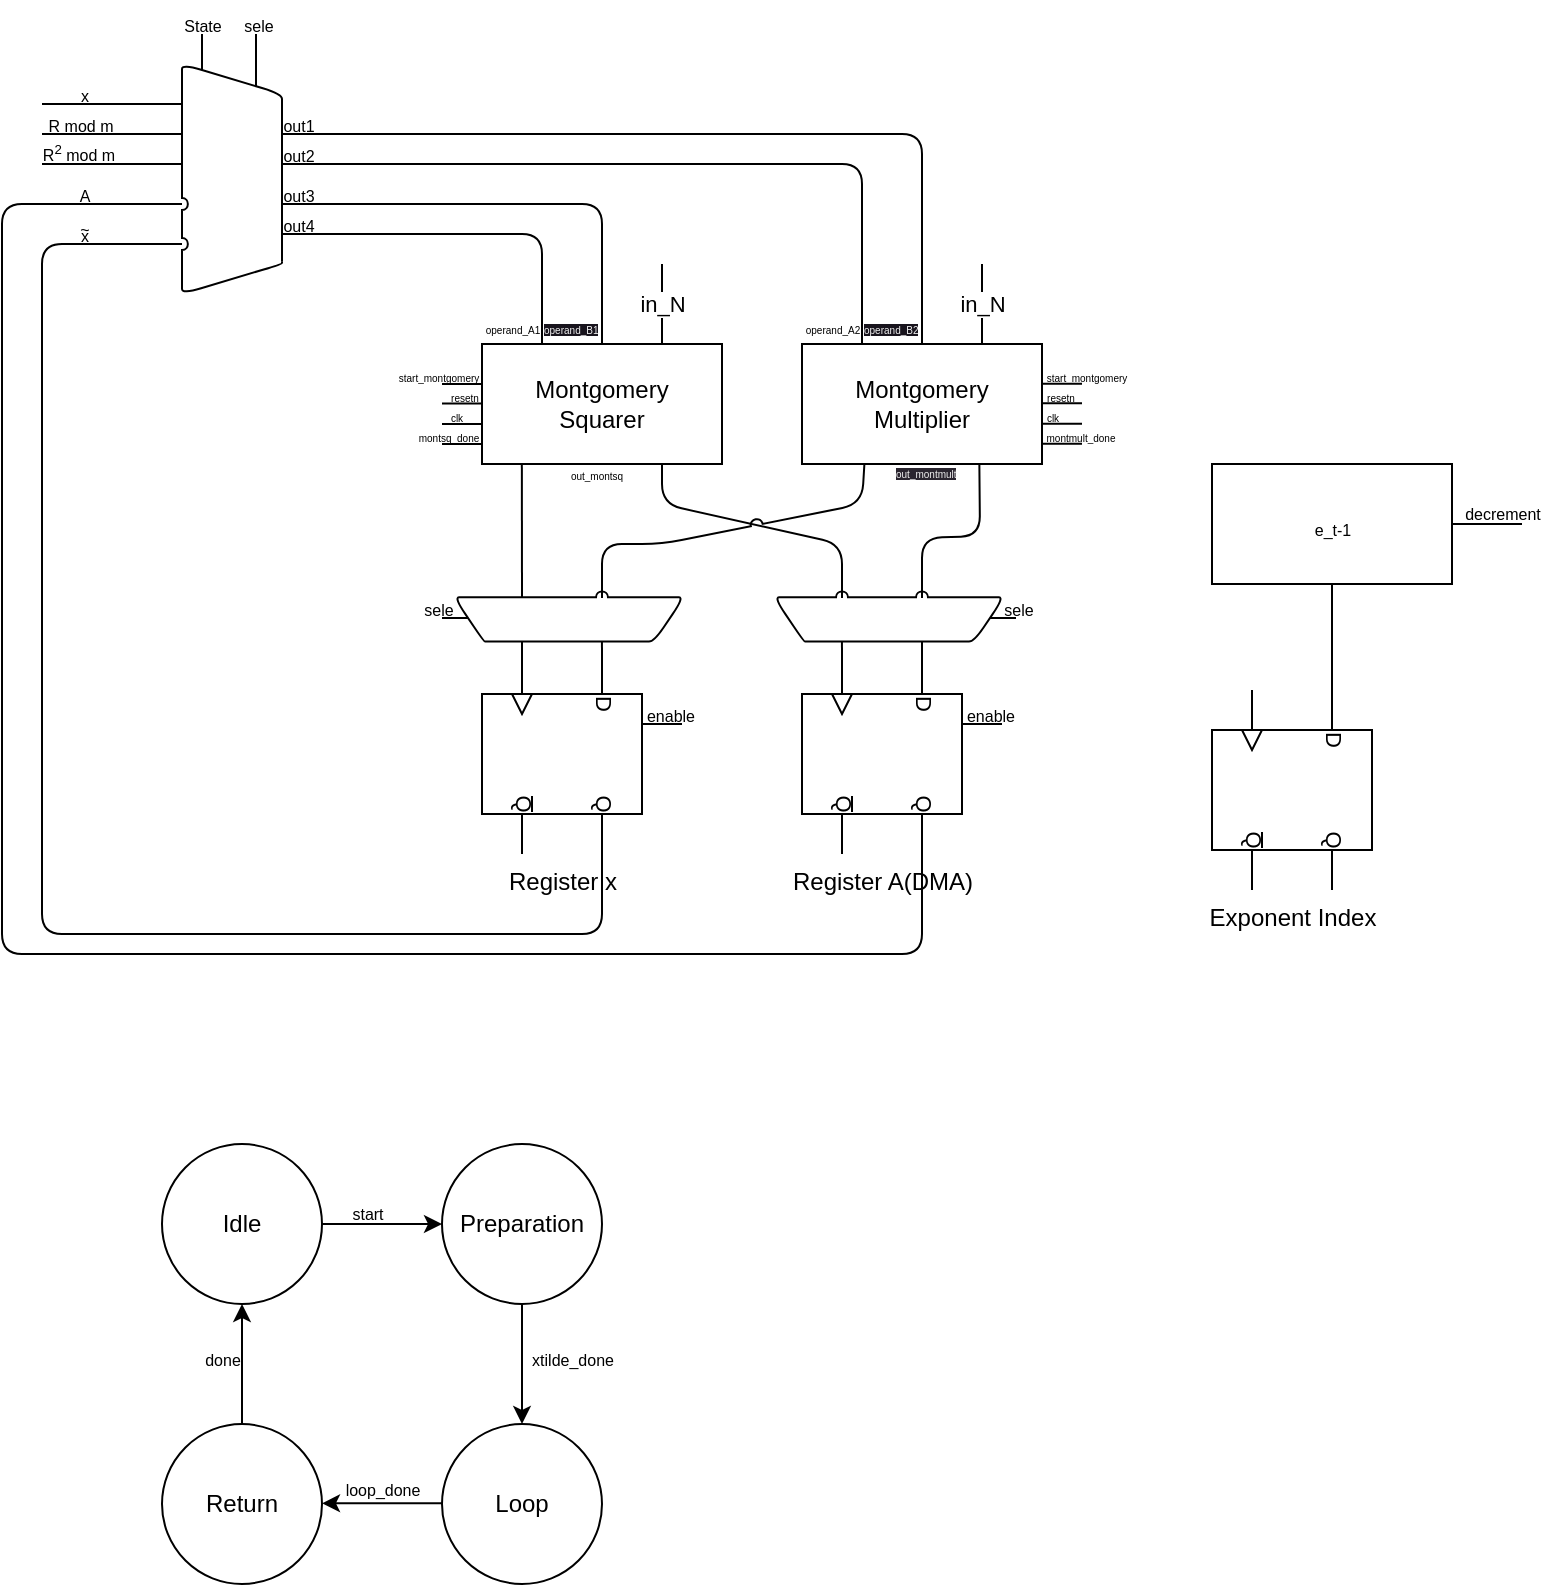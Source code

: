 <mxfile>
    <diagram id="UfIuGkAlby8bBscYtXFV" name="Page-1">
        <mxGraphModel dx="115" dy="79" grid="1" gridSize="5" guides="1" tooltips="1" connect="1" arrows="1" fold="1" page="1" pageScale="1" pageWidth="850" pageHeight="1100" math="0" shadow="0">
            <root>
                <mxCell id="0"/>
                <mxCell id="1" parent="0"/>
                <mxCell id="8" value="Montgomery&lt;br&gt;Squarer" style="rounded=0;whiteSpace=wrap;html=1;points=[[0,0,0,0,0],[0,0.25,0,0,0],[0,0.5,0,0,0],[0,0.75,0,0,0],[0,1,0,0,0],[0.25,0,0,0,0],[0.26,1,0,0,0],[0.5,0,0,0,0],[0.5,1,0,0,0],[0.75,0,0,0,0],[0.75,1,0,0,0],[1,0,0,0,0],[1,0.25,0,0,0],[1,0.5,0,0,0],[1,0.75,0,0,0],[1,1,0,0,0]];" parent="1" vertex="1">
                    <mxGeometry x="280" y="200" width="120" height="60" as="geometry"/>
                </mxCell>
                <mxCell id="10" value="Montgomery&lt;br&gt;Multiplier" style="rounded=0;whiteSpace=wrap;html=1;points=[[0,0,0,0,0],[0,0.25,0,0,0],[0,0.5,0,0,0],[0,0.75,0,0,0],[0,1,0,0,0],[0.25,0,0,0,0],[0.26,1,0,0,0],[0.5,0,0,0,0],[0.5,1,0,0,0],[0.71,1,0,0,0],[0.75,0,0,0,0],[1,0,0,0,0],[1,0.25,0,0,0],[1,0.5,0,0,0],[1,0.75,0,0,0],[1,1,0,0,0]];" parent="1" vertex="1">
                    <mxGeometry x="440" y="200" width="120" height="60" as="geometry"/>
                </mxCell>
                <mxCell id="91" style="edgeStyle=none;rounded=1;jumpStyle=arc;html=1;exitX=1;exitY=0.25;exitDx=0;exitDy=0;exitPerimeter=0;strokeColor=default;strokeWidth=1;endArrow=none;endFill=0;" parent="1" source="14" edge="1">
                    <mxGeometry relative="1" as="geometry">
                        <mxPoint x="130" y="150" as="targetPoint"/>
                        <Array as="points">
                            <mxPoint x="340" y="495"/>
                            <mxPoint x="60" y="495"/>
                            <mxPoint x="60" y="150"/>
                        </Array>
                    </mxGeometry>
                </mxCell>
                <mxCell id="158" style="edgeStyle=none;curved=1;jumpStyle=arc;html=1;exitX=0;exitY=0.25;exitDx=0;exitDy=0;exitPerimeter=0;strokeColor=default;strokeWidth=1;fontSize=8;endArrow=none;endFill=0;" parent="1" source="14" edge="1">
                    <mxGeometry relative="1" as="geometry">
                        <mxPoint x="339.97" y="348.728" as="targetPoint"/>
                    </mxGeometry>
                </mxCell>
                <mxCell id="159" style="edgeStyle=none;curved=1;jumpStyle=arc;html=1;exitX=0;exitY=0.75;exitDx=0;exitDy=0;exitPerimeter=0;strokeColor=default;strokeWidth=1;fontSize=8;endArrow=none;endFill=0;" parent="1" source="14" edge="1">
                    <mxGeometry relative="1" as="geometry">
                        <mxPoint x="300.016" y="348.961" as="targetPoint"/>
                    </mxGeometry>
                </mxCell>
                <mxCell id="14" value="Register x" style="verticalLabelPosition=bottom;shadow=0;dashed=0;align=center;html=1;verticalAlign=top;shape=mxgraph.electrical.logic_gates.d_type_flip-flop;direction=south;" parent="1" vertex="1">
                    <mxGeometry x="280" y="355" width="80" height="100" as="geometry"/>
                </mxCell>
                <mxCell id="89" style="rounded=1;jumpStyle=arc;html=1;exitX=1;exitY=0.25;exitDx=0;exitDy=0;exitPerimeter=0;strokeColor=default;strokeWidth=1;endArrow=none;endFill=0;" parent="1" source="15" edge="1">
                    <mxGeometry relative="1" as="geometry">
                        <mxPoint x="130" y="130" as="targetPoint"/>
                        <Array as="points">
                            <mxPoint x="500" y="505"/>
                            <mxPoint x="40" y="505"/>
                            <mxPoint x="40" y="132"/>
                            <mxPoint x="40" y="130"/>
                        </Array>
                    </mxGeometry>
                </mxCell>
                <mxCell id="160" style="edgeStyle=none;curved=1;jumpStyle=arc;html=1;exitX=0;exitY=0.25;exitDx=0;exitDy=0;exitPerimeter=0;strokeColor=default;strokeWidth=1;fontSize=8;endArrow=none;endFill=0;" parent="1" source="15" edge="1">
                    <mxGeometry relative="1" as="geometry">
                        <mxPoint x="500.011" y="348.64" as="targetPoint"/>
                    </mxGeometry>
                </mxCell>
                <mxCell id="161" style="edgeStyle=none;curved=1;jumpStyle=arc;html=1;exitX=0;exitY=0.75;exitDx=0;exitDy=0;exitPerimeter=0;strokeColor=default;strokeWidth=1;fontSize=8;endArrow=none;endFill=0;" parent="1" source="15" edge="1">
                    <mxGeometry relative="1" as="geometry">
                        <mxPoint x="459.968" y="348.914" as="targetPoint"/>
                    </mxGeometry>
                </mxCell>
                <mxCell id="15" value="Register A(DMA)" style="verticalLabelPosition=bottom;shadow=0;dashed=0;align=center;html=1;verticalAlign=top;shape=mxgraph.electrical.logic_gates.d_type_flip-flop;direction=south;movable=1;resizable=1;rotatable=1;deletable=1;editable=1;connectable=1;" parent="1" vertex="1">
                    <mxGeometry x="440" y="355" width="80" height="100" as="geometry"/>
                </mxCell>
                <mxCell id="39" style="edgeStyle=none;html=1;entryX=0.739;entryY=1;entryDx=0;entryDy=0;entryPerimeter=0;endArrow=none;endFill=0;" parent="1" target="10" edge="1">
                    <mxGeometry relative="1" as="geometry">
                        <mxPoint x="500" y="327" as="sourcePoint"/>
                        <Array as="points">
                            <mxPoint x="500" y="297"/>
                            <mxPoint x="529" y="296"/>
                        </Array>
                    </mxGeometry>
                </mxCell>
                <mxCell id="43" style="edgeStyle=none;rounded=1;html=1;entryX=0.75;entryY=1;entryDx=0;entryDy=0;entryPerimeter=0;endArrow=none;endFill=0;" parent="1" target="8" edge="1">
                    <mxGeometry relative="1" as="geometry">
                        <Array as="points">
                            <mxPoint x="460" y="300"/>
                            <mxPoint x="370" y="280"/>
                        </Array>
                        <mxPoint x="460" y="327" as="sourcePoint"/>
                    </mxGeometry>
                </mxCell>
                <mxCell id="42" style="edgeStyle=none;html=1;entryX=0.26;entryY=1;entryDx=0;entryDy=0;entryPerimeter=0;endArrow=none;endFill=0;rounded=1;jumpStyle=arc;" parent="1" target="10" edge="1">
                    <mxGeometry relative="1" as="geometry">
                        <Array as="points">
                            <mxPoint x="340" y="300"/>
                            <mxPoint x="370" y="300"/>
                            <mxPoint x="470" y="280"/>
                        </Array>
                        <mxPoint x="340" y="327" as="sourcePoint"/>
                    </mxGeometry>
                </mxCell>
                <mxCell id="49" value="in_N" style="endArrow=none;html=1;rounded=1;exitX=0.75;exitY=0;exitDx=0;exitDy=0;exitPerimeter=0;" parent="1" edge="1">
                    <mxGeometry width="50" height="50" relative="1" as="geometry">
                        <mxPoint x="530" y="200" as="sourcePoint"/>
                        <mxPoint x="530" y="160" as="targetPoint"/>
                    </mxGeometry>
                </mxCell>
                <mxCell id="54" value="in_N" style="endArrow=none;html=1;rounded=1;exitX=0.75;exitY=0;exitDx=0;exitDy=0;exitPerimeter=0;" parent="1" edge="1">
                    <mxGeometry width="50" height="50" relative="1" as="geometry">
                        <mxPoint x="370" y="200" as="sourcePoint"/>
                        <mxPoint x="370" y="160" as="targetPoint"/>
                    </mxGeometry>
                </mxCell>
                <mxCell id="71" value="" style="endArrow=none;html=1;rounded=1;entryX=0.25;entryY=0;entryDx=0;entryDy=0;entryPerimeter=0;" parent="1" target="8" edge="1">
                    <mxGeometry width="50" height="50" relative="1" as="geometry">
                        <mxPoint x="180" y="145" as="sourcePoint"/>
                        <mxPoint x="340" y="200" as="targetPoint"/>
                        <Array as="points">
                            <mxPoint x="310" y="145"/>
                        </Array>
                    </mxGeometry>
                </mxCell>
                <mxCell id="204" value="&lt;font style=&quot;font-size: 5px;&quot;&gt;operand_A1&lt;/font&gt;" style="edgeLabel;html=1;align=center;verticalAlign=middle;resizable=0;points=[];" vertex="1" connectable="0" parent="71">
                    <mxGeometry x="0.902" y="-1" relative="1" as="geometry">
                        <mxPoint x="-14" as="offset"/>
                    </mxGeometry>
                </mxCell>
                <mxCell id="72" value="" style="endArrow=none;html=1;rounded=1;entryX=0.5;entryY=0;entryDx=0;entryDy=0;entryPerimeter=0;" parent="1" target="8" edge="1">
                    <mxGeometry width="50" height="50" relative="1" as="geometry">
                        <mxPoint x="180" y="130" as="sourcePoint"/>
                        <mxPoint x="275" y="130" as="targetPoint"/>
                        <Array as="points">
                            <mxPoint x="340" y="130"/>
                        </Array>
                    </mxGeometry>
                </mxCell>
                <mxCell id="73" value="" style="endArrow=none;html=1;rounded=1;entryX=0.5;entryY=0;entryDx=0;entryDy=0;entryPerimeter=0;" parent="1" target="10" edge="1">
                    <mxGeometry width="50" height="50" relative="1" as="geometry">
                        <mxPoint x="180" y="95" as="sourcePoint"/>
                        <mxPoint x="360" y="135" as="targetPoint"/>
                        <Array as="points">
                            <mxPoint x="500" y="95"/>
                        </Array>
                    </mxGeometry>
                </mxCell>
                <mxCell id="74" value="" style="endArrow=none;html=1;rounded=1;entryX=0.25;entryY=0;entryDx=0;entryDy=0;entryPerimeter=0;" parent="1" target="10" edge="1">
                    <mxGeometry width="50" height="50" relative="1" as="geometry">
                        <mxPoint x="180" y="110" as="sourcePoint"/>
                        <mxPoint x="350" y="140" as="targetPoint"/>
                        <Array as="points">
                            <mxPoint x="470" y="110"/>
                        </Array>
                    </mxGeometry>
                </mxCell>
                <mxCell id="78" value="" style="group;fillColor=none;rounded=0;" parent="1" vertex="1" connectable="0">
                    <mxGeometry x="130" y="60" width="50" height="115" as="geometry"/>
                </mxCell>
                <mxCell id="58" value="" style="endArrow=none;html=1;rounded=1;strokeColor=default;strokeWidth=1;" parent="78" edge="1">
                    <mxGeometry width="50" height="50" relative="1" as="geometry">
                        <mxPoint x="50" y="98.889" as="sourcePoint"/>
                        <mxPoint x="50" y="20" as="targetPoint"/>
                    </mxGeometry>
                </mxCell>
                <mxCell id="59" value="" style="endArrow=none;html=1;rounded=1;" parent="78" edge="1">
                    <mxGeometry width="50" height="50" relative="1" as="geometry">
                        <mxPoint y="110" as="sourcePoint"/>
                        <mxPoint x="50" y="98.889" as="targetPoint"/>
                        <Array as="points">
                            <mxPoint y="110"/>
                            <mxPoint y="115"/>
                            <mxPoint x="50" y="100"/>
                        </Array>
                    </mxGeometry>
                </mxCell>
                <mxCell id="60" value="" style="endArrow=none;html=1;strokeColor=default;strokeWidth=1;rounded=1;" parent="78" edge="1">
                    <mxGeometry width="50" height="50" relative="1" as="geometry">
                        <mxPoint y="5" as="sourcePoint"/>
                        <mxPoint x="50" y="20" as="targetPoint"/>
                        <Array as="points">
                            <mxPoint/>
                            <mxPoint x="50" y="15"/>
                            <mxPoint x="50" y="20"/>
                        </Array>
                    </mxGeometry>
                </mxCell>
                <mxCell id="76" value="" style="endArrow=none;html=1;rounded=1;strokeColor=default;strokeWidth=1;jumpStyle=arc;" parent="78" edge="1">
                    <mxGeometry width="50" height="50" relative="1" as="geometry">
                        <mxPoint y="110" as="sourcePoint"/>
                        <mxPoint y="5" as="targetPoint"/>
                    </mxGeometry>
                </mxCell>
                <mxCell id="81" value="" style="endArrow=none;html=1;rounded=1;strokeColor=default;strokeWidth=1;jumpStyle=arc;" parent="1" edge="1">
                    <mxGeometry width="50" height="50" relative="1" as="geometry">
                        <mxPoint x="140" y="63" as="sourcePoint"/>
                        <mxPoint x="140" y="45" as="targetPoint"/>
                    </mxGeometry>
                </mxCell>
                <mxCell id="85" value="" style="endArrow=none;html=1;rounded=1;strokeColor=default;strokeWidth=1;jumpStyle=arc;" parent="1" edge="1">
                    <mxGeometry width="50" height="50" relative="1" as="geometry">
                        <mxPoint x="60" y="80" as="sourcePoint"/>
                        <mxPoint x="130" y="80" as="targetPoint"/>
                    </mxGeometry>
                </mxCell>
                <mxCell id="86" value="" style="endArrow=none;html=1;rounded=1;strokeColor=default;strokeWidth=1;jumpStyle=arc;" parent="1" edge="1">
                    <mxGeometry width="50" height="50" relative="1" as="geometry">
                        <mxPoint x="60" y="95" as="sourcePoint"/>
                        <mxPoint x="130" y="95" as="targetPoint"/>
                    </mxGeometry>
                </mxCell>
                <mxCell id="87" value="" style="endArrow=none;html=1;rounded=1;strokeColor=default;strokeWidth=1;jumpStyle=arc;" parent="1" edge="1">
                    <mxGeometry width="50" height="50" relative="1" as="geometry">
                        <mxPoint x="60" y="110" as="sourcePoint"/>
                        <mxPoint x="130" y="110" as="targetPoint"/>
                    </mxGeometry>
                </mxCell>
                <mxCell id="93" value="" style="endArrow=none;html=1;strokeColor=default;strokeWidth=1;curved=1;jumpStyle=arc;" parent="1" edge="1">
                    <mxGeometry width="50" height="50" relative="1" as="geometry">
                        <mxPoint x="260" y="240" as="sourcePoint"/>
                        <mxPoint x="280" y="240" as="targetPoint"/>
                    </mxGeometry>
                </mxCell>
                <mxCell id="94" value="" style="endArrow=none;html=1;strokeColor=default;strokeWidth=1;curved=1;jumpStyle=arc;" parent="1" edge="1">
                    <mxGeometry width="50" height="50" relative="1" as="geometry">
                        <mxPoint x="260" y="229.8" as="sourcePoint"/>
                        <mxPoint x="280" y="229.8" as="targetPoint"/>
                    </mxGeometry>
                </mxCell>
                <mxCell id="96" value="" style="endArrow=none;html=1;strokeColor=default;strokeWidth=1;curved=1;jumpStyle=arc;" parent="1" edge="1">
                    <mxGeometry width="50" height="50" relative="1" as="geometry">
                        <mxPoint x="260" y="220" as="sourcePoint"/>
                        <mxPoint x="280" y="220" as="targetPoint"/>
                    </mxGeometry>
                </mxCell>
                <mxCell id="104" value="&lt;font style=&quot;font-size: 5px;&quot;&gt;start_montgomery&lt;/font&gt;" style="text;html=1;align=center;verticalAlign=middle;resizable=0;points=[];autosize=1;strokeColor=none;fillColor=none;fontSize=7;" parent="1" vertex="1">
                    <mxGeometry x="227.5" y="204" width="60" height="25" as="geometry"/>
                </mxCell>
                <mxCell id="105" value="&lt;font style=&quot;font-size: 5px;&quot;&gt;resetn&lt;/font&gt;" style="text;html=1;align=center;verticalAlign=middle;resizable=0;points=[];autosize=1;strokeColor=none;fillColor=none;fontSize=7;" parent="1" vertex="1">
                    <mxGeometry x="253" y="214" width="35" height="25" as="geometry"/>
                </mxCell>
                <mxCell id="106" value="&lt;font style=&quot;font-size: 5px;&quot;&gt;clk&lt;/font&gt;" style="text;html=1;align=center;verticalAlign=middle;resizable=0;points=[];autosize=1;strokeColor=none;fillColor=none;fontSize=7;" parent="1" vertex="1">
                    <mxGeometry x="254.5" y="224" width="25" height="25" as="geometry"/>
                </mxCell>
                <mxCell id="108" value="" style="endArrow=none;html=1;strokeColor=default;strokeWidth=1;curved=1;jumpStyle=arc;" parent="1" edge="1">
                    <mxGeometry width="50" height="50" relative="1" as="geometry">
                        <mxPoint x="260" y="250" as="sourcePoint"/>
                        <mxPoint x="280" y="250" as="targetPoint"/>
                    </mxGeometry>
                </mxCell>
                <mxCell id="109" value="&lt;span style=&quot;font-size: 5px;&quot;&gt;montsq_done&lt;/span&gt;" style="text;html=1;align=center;verticalAlign=middle;resizable=0;points=[];autosize=1;strokeColor=none;fillColor=none;fontSize=7;" parent="1" vertex="1">
                    <mxGeometry x="237.5" y="234" width="50" height="25" as="geometry"/>
                </mxCell>
                <mxCell id="113" value="&lt;font style=&quot;font-size: 5px;&quot;&gt;start_montgomery&lt;/font&gt;" style="text;html=1;align=center;verticalAlign=middle;resizable=0;points=[];autosize=1;strokeColor=none;fillColor=none;fontSize=7;" parent="1" vertex="1">
                    <mxGeometry x="551.5" y="204" width="60" height="25" as="geometry"/>
                </mxCell>
                <mxCell id="114" value="&lt;font style=&quot;font-size: 5px;&quot;&gt;resetn&lt;/font&gt;" style="text;html=1;align=center;verticalAlign=middle;resizable=0;points=[];autosize=1;strokeColor=none;fillColor=none;fontSize=7;" parent="1" vertex="1">
                    <mxGeometry x="551.5" y="214" width="35" height="25" as="geometry"/>
                </mxCell>
                <mxCell id="115" value="&lt;font style=&quot;font-size: 5px;&quot;&gt;clk&lt;/font&gt;" style="text;html=1;align=center;verticalAlign=middle;resizable=0;points=[];autosize=1;strokeColor=none;fillColor=none;fontSize=7;" parent="1" vertex="1">
                    <mxGeometry x="552" y="224" width="25" height="25" as="geometry"/>
                </mxCell>
                <mxCell id="116" value="&lt;span style=&quot;font-size: 5px;&quot;&gt;montmult_done&lt;/span&gt;" style="text;html=1;align=center;verticalAlign=middle;resizable=0;points=[];autosize=1;strokeColor=none;fillColor=none;fontSize=7;" parent="1" vertex="1">
                    <mxGeometry x="551.5" y="234" width="55" height="25" as="geometry"/>
                </mxCell>
                <mxCell id="118" value="" style="endArrow=none;html=1;strokeColor=default;strokeWidth=1;curved=1;jumpStyle=arc;" parent="1" edge="1">
                    <mxGeometry width="50" height="50" relative="1" as="geometry">
                        <mxPoint x="560" y="239.83" as="sourcePoint"/>
                        <mxPoint x="580" y="239.83" as="targetPoint"/>
                    </mxGeometry>
                </mxCell>
                <mxCell id="119" value="" style="endArrow=none;html=1;strokeColor=default;strokeWidth=1;curved=1;jumpStyle=arc;" parent="1" edge="1">
                    <mxGeometry width="50" height="50" relative="1" as="geometry">
                        <mxPoint x="560" y="229.63" as="sourcePoint"/>
                        <mxPoint x="580" y="229.63" as="targetPoint"/>
                    </mxGeometry>
                </mxCell>
                <mxCell id="120" value="" style="endArrow=none;html=1;strokeColor=default;strokeWidth=1;curved=1;jumpStyle=arc;" parent="1" edge="1">
                    <mxGeometry width="50" height="50" relative="1" as="geometry">
                        <mxPoint x="560" y="219.83" as="sourcePoint"/>
                        <mxPoint x="580" y="219.83" as="targetPoint"/>
                    </mxGeometry>
                </mxCell>
                <mxCell id="121" value="" style="endArrow=none;html=1;strokeColor=default;strokeWidth=1;curved=1;jumpStyle=arc;endFill=0;" parent="1" edge="1">
                    <mxGeometry width="50" height="50" relative="1" as="geometry">
                        <mxPoint x="560" y="249.83" as="sourcePoint"/>
                        <mxPoint x="580" y="249.83" as="targetPoint"/>
                        <Array as="points">
                            <mxPoint x="570" y="250"/>
                        </Array>
                    </mxGeometry>
                </mxCell>
                <mxCell id="122" value="&lt;font style=&quot;font-size: 8px;&quot;&gt;x&lt;/font&gt;" style="text;html=1;align=center;verticalAlign=middle;resizable=0;points=[];autosize=1;strokeColor=none;fillColor=none;fontSize=5;" parent="1" vertex="1">
                    <mxGeometry x="68" y="63" width="25" height="25" as="geometry"/>
                </mxCell>
                <mxCell id="123" value="R mod m" style="text;html=1;align=center;verticalAlign=middle;resizable=0;points=[];autosize=1;strokeColor=none;fillColor=none;fontSize=8;" parent="1" vertex="1">
                    <mxGeometry x="51" y="78" width="55" height="25" as="geometry"/>
                </mxCell>
                <mxCell id="127" value="R&lt;sup&gt;2&lt;/sup&gt; mod m" style="text;html=1;align=center;verticalAlign=middle;resizable=0;points=[];autosize=1;strokeColor=none;fillColor=none;fontSize=8;" parent="1" vertex="1">
                    <mxGeometry x="50" y="90" width="55" height="30" as="geometry"/>
                </mxCell>
                <mxCell id="128" value="A" style="text;html=1;align=center;verticalAlign=middle;resizable=0;points=[];autosize=1;strokeColor=none;fillColor=none;fontSize=8;" parent="1" vertex="1">
                    <mxGeometry x="68" y="113" width="25" height="25" as="geometry"/>
                </mxCell>
                <mxCell id="131" value="" style="group" parent="1" vertex="1" connectable="0">
                    <mxGeometry x="68" y="130" width="25" height="28" as="geometry"/>
                </mxCell>
                <mxCell id="129" value="x" style="text;html=1;align=center;verticalAlign=middle;resizable=0;points=[];autosize=1;strokeColor=none;fillColor=none;fontSize=8;" parent="131" vertex="1">
                    <mxGeometry y="3" width="25" height="25" as="geometry"/>
                </mxCell>
                <mxCell id="130" value="~" style="text;html=1;align=center;verticalAlign=middle;resizable=0;points=[];autosize=1;strokeColor=none;fillColor=none;fontSize=8;" parent="131" vertex="1">
                    <mxGeometry width="25" height="25" as="geometry"/>
                </mxCell>
                <mxCell id="132" value="State" style="text;html=1;align=center;verticalAlign=middle;resizable=0;points=[];autosize=1;strokeColor=none;fillColor=none;fontSize=8;" parent="1" vertex="1">
                    <mxGeometry x="120" y="28" width="40" height="25" as="geometry"/>
                </mxCell>
                <mxCell id="133" value="sele" style="text;html=1;align=center;verticalAlign=middle;resizable=0;points=[];autosize=1;strokeColor=none;fillColor=none;fontSize=8;" parent="1" vertex="1">
                    <mxGeometry x="150" y="28" width="35" height="25" as="geometry"/>
                </mxCell>
                <mxCell id="134" value="" style="endArrow=none;html=1;strokeColor=default;strokeWidth=1;fontSize=8;curved=1;jumpStyle=arc;" parent="1" edge="1">
                    <mxGeometry width="50" height="50" relative="1" as="geometry">
                        <mxPoint x="167" y="71" as="sourcePoint"/>
                        <mxPoint x="167" y="45" as="targetPoint"/>
                    </mxGeometry>
                </mxCell>
                <mxCell id="148" value="" style="group;fillColor=none;rounded=0;rotation=90;" parent="1" vertex="1" connectable="0">
                    <mxGeometry x="330" y="320" width="50" height="50.87" as="geometry"/>
                </mxCell>
                <mxCell id="149" value="" style="endArrow=none;html=1;rounded=1;strokeColor=default;strokeWidth=1;" parent="148" edge="1">
                    <mxGeometry width="50" height="50" relative="1" as="geometry">
                        <mxPoint x="-48" y="28.797" as="sourcePoint"/>
                        <mxPoint x="31" y="28.797" as="targetPoint"/>
                    </mxGeometry>
                </mxCell>
                <mxCell id="150" value="" style="endArrow=none;html=1;rounded=1;" parent="148" edge="1">
                    <mxGeometry width="50" height="50" relative="1" as="geometry">
                        <mxPoint x="-59" y="6.679" as="sourcePoint"/>
                        <mxPoint x="-48" y="28.797" as="targetPoint"/>
                        <Array as="points">
                            <mxPoint x="-59" y="6.679"/>
                            <mxPoint x="-64" y="6.679"/>
                            <mxPoint x="-49" y="28.797"/>
                        </Array>
                    </mxGeometry>
                </mxCell>
                <mxCell id="151" value="" style="endArrow=none;html=1;strokeColor=default;strokeWidth=1;rounded=1;" parent="148" edge="1">
                    <mxGeometry width="50" height="50" relative="1" as="geometry">
                        <mxPoint x="46" y="6.679" as="sourcePoint"/>
                        <mxPoint x="31" y="28.797" as="targetPoint"/>
                        <Array as="points">
                            <mxPoint x="51" y="6.679"/>
                            <mxPoint x="36" y="28.797"/>
                            <mxPoint x="31" y="28.797"/>
                        </Array>
                    </mxGeometry>
                </mxCell>
                <mxCell id="152" value="" style="endArrow=none;html=1;rounded=1;strokeColor=default;strokeWidth=1;jumpStyle=arc;" parent="148" edge="1">
                    <mxGeometry width="50" height="50" relative="1" as="geometry">
                        <mxPoint x="-59" y="6.679" as="sourcePoint"/>
                        <mxPoint x="46" y="6.679" as="targetPoint"/>
                    </mxGeometry>
                </mxCell>
                <mxCell id="153" value="" style="group;fillColor=none;rounded=0;rotation=90;" parent="1" vertex="1" connectable="0">
                    <mxGeometry x="490" y="320" width="50" height="50.87" as="geometry"/>
                </mxCell>
                <mxCell id="154" value="" style="endArrow=none;html=1;rounded=1;strokeColor=default;strokeWidth=1;" parent="153" edge="1">
                    <mxGeometry width="50" height="50" relative="1" as="geometry">
                        <mxPoint x="-48" y="28.797" as="sourcePoint"/>
                        <mxPoint x="31" y="28.797" as="targetPoint"/>
                    </mxGeometry>
                </mxCell>
                <mxCell id="155" value="" style="endArrow=none;html=1;rounded=1;" parent="153" edge="1">
                    <mxGeometry width="50" height="50" relative="1" as="geometry">
                        <mxPoint x="-59" y="6.679" as="sourcePoint"/>
                        <mxPoint x="-48" y="28.797" as="targetPoint"/>
                        <Array as="points">
                            <mxPoint x="-59" y="6.679"/>
                            <mxPoint x="-64" y="6.679"/>
                            <mxPoint x="-49" y="28.797"/>
                        </Array>
                    </mxGeometry>
                </mxCell>
                <mxCell id="156" value="" style="endArrow=none;html=1;strokeColor=default;strokeWidth=1;rounded=1;" parent="153" edge="1">
                    <mxGeometry width="50" height="50" relative="1" as="geometry">
                        <mxPoint x="46" y="6.679" as="sourcePoint"/>
                        <mxPoint x="31" y="28.797" as="targetPoint"/>
                        <Array as="points">
                            <mxPoint x="51" y="6.679"/>
                            <mxPoint x="36" y="28.797"/>
                            <mxPoint x="31" y="28.797"/>
                        </Array>
                    </mxGeometry>
                </mxCell>
                <mxCell id="157" value="" style="endArrow=none;html=1;rounded=1;strokeColor=default;strokeWidth=1;jumpStyle=arc;" parent="153" edge="1">
                    <mxGeometry width="50" height="50" relative="1" as="geometry">
                        <mxPoint x="-59" y="6.679" as="sourcePoint"/>
                        <mxPoint x="46" y="6.679" as="targetPoint"/>
                    </mxGeometry>
                </mxCell>
                <mxCell id="162" value="" style="endArrow=none;html=1;strokeColor=default;strokeWidth=1;fontSize=8;curved=1;jumpStyle=arc;entryX=0.166;entryY=0.997;entryDx=0;entryDy=0;entryPerimeter=0;" parent="1" target="8" edge="1">
                    <mxGeometry width="50" height="50" relative="1" as="geometry">
                        <mxPoint x="300" y="327" as="sourcePoint"/>
                        <mxPoint x="365" y="275" as="targetPoint"/>
                    </mxGeometry>
                </mxCell>
                <mxCell id="163" value="" style="endArrow=none;html=1;strokeColor=default;strokeWidth=1;fontSize=8;curved=1;jumpStyle=arc;" parent="1" edge="1">
                    <mxGeometry width="50" height="50" relative="1" as="geometry">
                        <mxPoint x="260" y="337" as="sourcePoint"/>
                        <mxPoint x="273" y="337" as="targetPoint"/>
                        <Array as="points"/>
                    </mxGeometry>
                </mxCell>
                <mxCell id="164" value="" style="endArrow=none;html=1;strokeColor=default;strokeWidth=1;fontSize=8;curved=1;jumpStyle=arc;" parent="1" edge="1">
                    <mxGeometry width="50" height="50" relative="1" as="geometry">
                        <mxPoint x="534" y="337" as="sourcePoint"/>
                        <mxPoint x="547" y="337" as="targetPoint"/>
                        <Array as="points"/>
                    </mxGeometry>
                </mxCell>
                <mxCell id="165" value="sele" style="text;html=1;align=center;verticalAlign=middle;resizable=0;points=[];autosize=1;strokeColor=none;fillColor=none;fontSize=8;" parent="1" vertex="1">
                    <mxGeometry x="530" y="320" width="35" height="25" as="geometry"/>
                </mxCell>
                <mxCell id="167" value="sele" style="text;html=1;align=center;verticalAlign=middle;resizable=0;points=[];autosize=1;strokeColor=none;fillColor=none;fontSize=8;" parent="1" vertex="1">
                    <mxGeometry x="240" y="320" width="35" height="25" as="geometry"/>
                </mxCell>
                <mxCell id="197" style="edgeStyle=none;curved=1;jumpStyle=arc;html=1;exitX=0;exitY=0.25;exitDx=0;exitDy=0;exitPerimeter=0;strokeColor=default;strokeWidth=1;fontSize=8;endArrow=none;endFill=0;entryX=0.5;entryY=1;entryDx=0;entryDy=0;" parent="1" source="170" target="199" edge="1">
                    <mxGeometry relative="1" as="geometry">
                        <mxPoint x="704.907" y="310.0" as="targetPoint"/>
                    </mxGeometry>
                </mxCell>
                <mxCell id="170" value="Exponent Index" style="verticalLabelPosition=bottom;shadow=0;dashed=0;align=center;html=1;verticalAlign=top;shape=mxgraph.electrical.logic_gates.d_type_flip-flop;direction=south;movable=1;resizable=1;rotatable=1;deletable=1;editable=1;connectable=1;" parent="1" vertex="1">
                    <mxGeometry x="645" y="373" width="80" height="100" as="geometry"/>
                </mxCell>
                <mxCell id="171" value="" style="endArrow=none;html=1;strokeColor=default;strokeWidth=1;fontSize=8;curved=1;jumpStyle=arc;" parent="1" edge="1">
                    <mxGeometry width="50" height="50" relative="1" as="geometry">
                        <mxPoint x="520" y="390" as="sourcePoint"/>
                        <mxPoint x="540" y="390" as="targetPoint"/>
                    </mxGeometry>
                </mxCell>
                <mxCell id="172" value="" style="endArrow=none;html=1;strokeColor=default;strokeWidth=1;fontSize=8;curved=1;jumpStyle=arc;" parent="1" edge="1">
                    <mxGeometry width="50" height="50" relative="1" as="geometry">
                        <mxPoint x="360" y="390" as="sourcePoint"/>
                        <mxPoint x="380" y="390" as="targetPoint"/>
                    </mxGeometry>
                </mxCell>
                <mxCell id="173" value="enable" style="text;html=1;align=center;verticalAlign=middle;resizable=0;points=[];autosize=1;strokeColor=none;fillColor=none;fontSize=8;" parent="1" vertex="1">
                    <mxGeometry x="351" y="373" width="45" height="25" as="geometry"/>
                </mxCell>
                <mxCell id="174" value="enable" style="text;html=1;align=center;verticalAlign=middle;resizable=0;points=[];autosize=1;strokeColor=none;fillColor=none;fontSize=8;" parent="1" vertex="1">
                    <mxGeometry x="511" y="373" width="45" height="25" as="geometry"/>
                </mxCell>
                <mxCell id="179" value="Idle" style="ellipse;whiteSpace=wrap;html=1;" parent="1" vertex="1">
                    <mxGeometry x="120" y="600" width="80" height="80" as="geometry"/>
                </mxCell>
                <mxCell id="180" value="Loop" style="ellipse;whiteSpace=wrap;html=1;" parent="1" vertex="1">
                    <mxGeometry x="260" y="740" width="80" height="80" as="geometry"/>
                </mxCell>
                <mxCell id="181" value="Return" style="ellipse;whiteSpace=wrap;html=1;" parent="1" vertex="1">
                    <mxGeometry x="120" y="740" width="80" height="80" as="geometry"/>
                </mxCell>
                <mxCell id="182" value="Preparation" style="ellipse;whiteSpace=wrap;html=1;" parent="1" vertex="1">
                    <mxGeometry x="260" y="600" width="80" height="80" as="geometry"/>
                </mxCell>
                <mxCell id="183" value="" style="endArrow=classic;html=1;strokeColor=default;strokeWidth=1;fontSize=8;curved=1;jumpStyle=arc;exitX=1;exitY=0.5;exitDx=0;exitDy=0;" parent="1" source="179" edge="1">
                    <mxGeometry width="50" height="50" relative="1" as="geometry">
                        <mxPoint x="295" y="685" as="sourcePoint"/>
                        <mxPoint x="260" y="640" as="targetPoint"/>
                    </mxGeometry>
                </mxCell>
                <mxCell id="185" value="" style="endArrow=classic;html=1;strokeColor=default;strokeWidth=1;fontSize=8;curved=1;jumpStyle=arc;exitX=1;exitY=0.5;exitDx=0;exitDy=0;" parent="1" edge="1">
                    <mxGeometry width="50" height="50" relative="1" as="geometry">
                        <mxPoint x="260" y="779.66" as="sourcePoint"/>
                        <mxPoint x="200" y="779.66" as="targetPoint"/>
                    </mxGeometry>
                </mxCell>
                <mxCell id="187" value="" style="endArrow=classic;html=1;strokeColor=default;strokeWidth=1;fontSize=8;curved=1;jumpStyle=arc;exitX=0.5;exitY=1;exitDx=0;exitDy=0;entryX=0.5;entryY=0;entryDx=0;entryDy=0;" parent="1" source="182" target="180" edge="1">
                    <mxGeometry width="50" height="50" relative="1" as="geometry">
                        <mxPoint x="345" y="635" as="sourcePoint"/>
                        <mxPoint x="295" y="685" as="targetPoint"/>
                    </mxGeometry>
                </mxCell>
                <mxCell id="188" value="" style="endArrow=classic;html=1;strokeColor=default;strokeWidth=1;fontSize=8;curved=1;jumpStyle=arc;exitX=0.5;exitY=0;exitDx=0;exitDy=0;entryX=0.5;entryY=1;entryDx=0;entryDy=0;" parent="1" source="181" target="179" edge="1">
                    <mxGeometry width="50" height="50" relative="1" as="geometry">
                        <mxPoint x="285" y="710" as="sourcePoint"/>
                        <mxPoint x="335" y="660" as="targetPoint"/>
                    </mxGeometry>
                </mxCell>
                <mxCell id="190" value="start" style="text;html=1;strokeColor=none;fillColor=none;align=center;verticalAlign=middle;whiteSpace=wrap;rounded=0;fontSize=8;" parent="1" vertex="1">
                    <mxGeometry x="193" y="620" width="60" height="30" as="geometry"/>
                </mxCell>
                <mxCell id="193" value="xtilde_done" style="text;html=1;align=center;verticalAlign=middle;resizable=0;points=[];autosize=1;strokeColor=none;fillColor=none;fontSize=8;" parent="1" vertex="1">
                    <mxGeometry x="295" y="695" width="60" height="25" as="geometry"/>
                </mxCell>
                <mxCell id="194" value="loop_done" style="text;html=1;align=center;verticalAlign=middle;resizable=0;points=[];autosize=1;strokeColor=none;fillColor=none;fontSize=8;" parent="1" vertex="1">
                    <mxGeometry x="200" y="760" width="60" height="25" as="geometry"/>
                </mxCell>
                <mxCell id="195" value="done" style="text;html=1;align=center;verticalAlign=middle;resizable=0;points=[];autosize=1;strokeColor=none;fillColor=none;fontSize=8;" parent="1" vertex="1">
                    <mxGeometry x="130" y="695" width="40" height="25" as="geometry"/>
                </mxCell>
                <mxCell id="198" value="e_t-1" style="text;html=1;align=center;verticalAlign=middle;resizable=0;points=[];autosize=1;strokeColor=none;fillColor=none;fontSize=8;rounded=0;" parent="1" vertex="1">
                    <mxGeometry x="685" y="280" width="40" height="25" as="geometry"/>
                </mxCell>
                <mxCell id="199" value="" style="rounded=0;whiteSpace=wrap;html=1;fontSize=8;fillColor=none;" parent="1" vertex="1">
                    <mxGeometry x="645" y="260" width="120" height="60" as="geometry"/>
                </mxCell>
                <mxCell id="201" value="" style="edgeStyle=none;orthogonalLoop=1;jettySize=auto;html=1;strokeColor=default;strokeWidth=1;fontSize=8;endArrow=none;endFill=0;curved=1;jumpStyle=arc;exitX=1;exitY=0.5;exitDx=0;exitDy=0;" parent="1" source="199" edge="1">
                    <mxGeometry width="100" relative="1" as="geometry">
                        <mxPoint x="785" y="296" as="sourcePoint"/>
                        <mxPoint x="800" y="290" as="targetPoint"/>
                        <Array as="points"/>
                    </mxGeometry>
                </mxCell>
                <mxCell id="202" value="decrement" style="text;html=1;align=center;verticalAlign=middle;resizable=0;points=[];autosize=1;strokeColor=none;fillColor=none;fontSize=8;" parent="1" vertex="1">
                    <mxGeometry x="760" y="272" width="60" height="25" as="geometry"/>
                </mxCell>
                <mxCell id="205" value="&lt;span style=&quot;color: rgb(240, 240, 240); font-family: Helvetica; font-size: 5px; font-style: normal; font-variant-ligatures: normal; font-variant-caps: normal; font-weight: 400; letter-spacing: normal; orphans: 2; text-align: center; text-indent: 0px; text-transform: none; widows: 2; word-spacing: 0px; -webkit-text-stroke-width: 0px; background-color: rgb(24, 20, 29); text-decoration-thickness: initial; text-decoration-style: initial; text-decoration-color: initial; float: none; display: inline !important;&quot;&gt;operand_B1&lt;/span&gt;" style="text;whiteSpace=wrap;html=1;fontSize=5;" vertex="1" parent="1">
                    <mxGeometry x="309" y="183" width="55" height="25" as="geometry"/>
                </mxCell>
                <mxCell id="206" value="&lt;font style=&quot;font-size: 5px;&quot;&gt;operand_A2&lt;/font&gt;" style="edgeLabel;html=1;align=center;verticalAlign=middle;resizable=0;points=[];" vertex="1" connectable="0" parent="1">
                    <mxGeometry x="455" y="190.758" as="geometry"/>
                </mxCell>
                <mxCell id="207" value="&lt;span style=&quot;color: rgb(240, 240, 240); font-family: Helvetica; font-size: 5px; font-style: normal; font-variant-ligatures: normal; font-variant-caps: normal; font-weight: 400; letter-spacing: normal; orphans: 2; text-align: center; text-indent: 0px; text-transform: none; widows: 2; word-spacing: 0px; -webkit-text-stroke-width: 0px; background-color: rgb(24, 20, 29); text-decoration-thickness: initial; text-decoration-style: initial; text-decoration-color: initial; float: none; display: inline !important;&quot;&gt;operand_B2&lt;/span&gt;" style="text;whiteSpace=wrap;html=1;fontSize=5;" vertex="1" parent="1">
                    <mxGeometry x="469" y="183" width="55" height="25" as="geometry"/>
                </mxCell>
                <mxCell id="208" value="out_montsq" style="text;html=1;align=center;verticalAlign=middle;resizable=0;points=[];autosize=1;strokeColor=none;fillColor=none;fontSize=5;" vertex="1" parent="1">
                    <mxGeometry x="314" y="255" width="45" height="20" as="geometry"/>
                </mxCell>
                <mxCell id="209" value="&lt;span style=&quot;color: rgb(240, 240, 240); font-family: Helvetica; font-size: 5px; font-style: normal; font-variant-ligatures: normal; font-variant-caps: normal; font-weight: 400; letter-spacing: normal; orphans: 2; text-align: center; text-indent: 0px; text-transform: none; widows: 2; word-spacing: 0px; -webkit-text-stroke-width: 0px; background-color: rgb(42, 37, 47); text-decoration-thickness: initial; text-decoration-style: initial; text-decoration-color: initial; float: none; display: inline !important;&quot;&gt;out_montmult&lt;/span&gt;" style="text;whiteSpace=wrap;html=1;fontSize=5;" vertex="1" parent="1">
                    <mxGeometry x="485" y="255" width="50" height="25" as="geometry"/>
                </mxCell>
                <mxCell id="210" value="&lt;font style=&quot;font-size: 8px;&quot;&gt;out1&lt;/font&gt;" style="text;html=1;align=center;verticalAlign=middle;resizable=0;points=[];autosize=1;strokeColor=none;fillColor=none;fontSize=5;" vertex="1" parent="1">
                    <mxGeometry x="170" y="78" width="35" height="25" as="geometry"/>
                </mxCell>
                <mxCell id="213" value="out2" style="text;html=1;align=center;verticalAlign=middle;resizable=0;points=[];autosize=1;strokeColor=none;fillColor=none;fontSize=8;" vertex="1" parent="1">
                    <mxGeometry x="170" y="93" width="35" height="25" as="geometry"/>
                </mxCell>
                <mxCell id="214" value="out3" style="text;html=1;align=center;verticalAlign=middle;resizable=0;points=[];autosize=1;strokeColor=none;fillColor=none;fontSize=8;" vertex="1" parent="1">
                    <mxGeometry x="170" y="113" width="35" height="25" as="geometry"/>
                </mxCell>
                <mxCell id="215" value="out4" style="text;html=1;align=center;verticalAlign=middle;resizable=0;points=[];autosize=1;strokeColor=none;fillColor=none;fontSize=8;" vertex="1" parent="1">
                    <mxGeometry x="170" y="128" width="35" height="25" as="geometry"/>
                </mxCell>
            </root>
        </mxGraphModel>
    </diagram>
</mxfile>